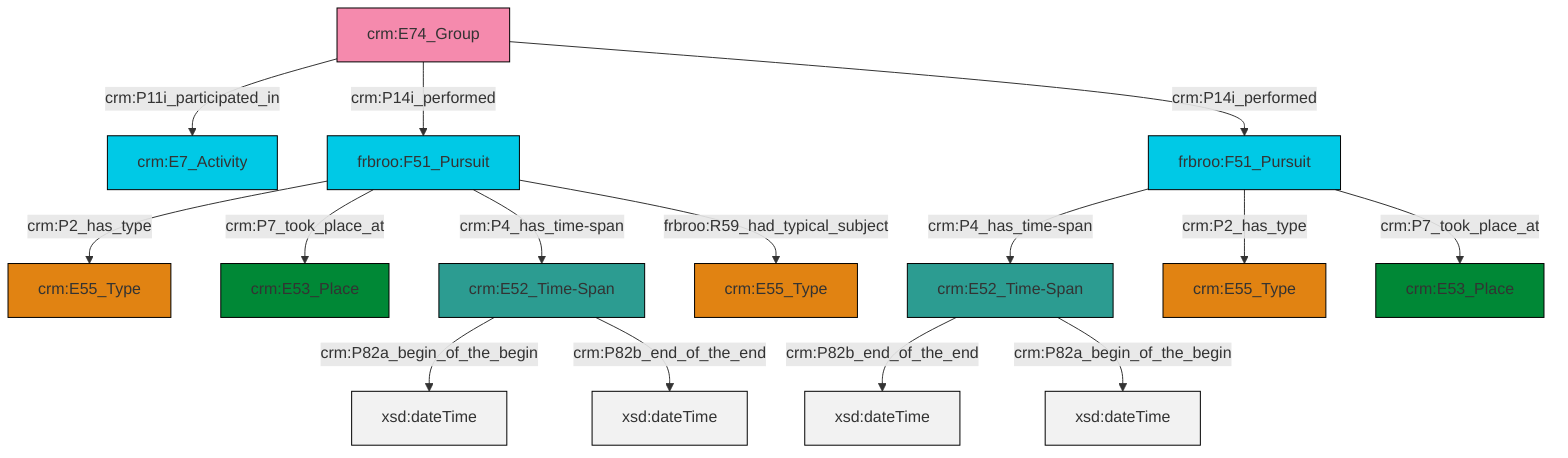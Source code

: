 graph TD
classDef Literal fill:#f2f2f2,stroke:#000000;
classDef CRM_Entity fill:#FFFFFF,stroke:#000000;
classDef Temporal_Entity fill:#00C9E6, stroke:#000000;
classDef Type fill:#E18312, stroke:#000000;
classDef Time-Span fill:#2C9C91, stroke:#000000;
classDef Appellation fill:#FFEB7F, stroke:#000000;
classDef Place fill:#008836, stroke:#000000;
classDef Persistent_Item fill:#B266B2, stroke:#000000;
classDef Conceptual_Object fill:#FFD700, stroke:#000000;
classDef Physical_Thing fill:#D2B48C, stroke:#000000;
classDef Actor fill:#f58aad, stroke:#000000;
classDef PC_Classes fill:#4ce600, stroke:#000000;
classDef Multi fill:#cccccc,stroke:#000000;

0["frbroo:F51_Pursuit"]:::Temporal_Entity -->|crm:P2_has_type| 2["crm:E55_Type"]:::Type
3["crm:E74_Group"]:::Actor -->|crm:P11i_participated_in| 4["crm:E7_Activity"]:::Temporal_Entity
7["frbroo:F51_Pursuit"]:::Temporal_Entity -->|crm:P4_has_time-span| 8["crm:E52_Time-Span"]:::Time-Span
0["frbroo:F51_Pursuit"]:::Temporal_Entity -->|crm:P7_took_place_at| 12["crm:E53_Place"]:::Place
0["frbroo:F51_Pursuit"]:::Temporal_Entity -->|crm:P4_has_time-span| 13["crm:E52_Time-Span"]:::Time-Span
8["crm:E52_Time-Span"]:::Time-Span -->|crm:P82b_end_of_the_end| 15[xsd:dateTime]:::Literal
0["frbroo:F51_Pursuit"]:::Temporal_Entity -->|frbroo:R59_had_typical_subject| 9["crm:E55_Type"]:::Type
13["crm:E52_Time-Span"]:::Time-Span -->|crm:P82a_begin_of_the_begin| 17[xsd:dateTime]:::Literal
8["crm:E52_Time-Span"]:::Time-Span -->|crm:P82a_begin_of_the_begin| 19[xsd:dateTime]:::Literal
7["frbroo:F51_Pursuit"]:::Temporal_Entity -->|crm:P2_has_type| 5["crm:E55_Type"]:::Type
13["crm:E52_Time-Span"]:::Time-Span -->|crm:P82b_end_of_the_end| 23[xsd:dateTime]:::Literal
3["crm:E74_Group"]:::Actor -->|crm:P14i_performed| 0["frbroo:F51_Pursuit"]:::Temporal_Entity
3["crm:E74_Group"]:::Actor -->|crm:P14i_performed| 7["frbroo:F51_Pursuit"]:::Temporal_Entity
7["frbroo:F51_Pursuit"]:::Temporal_Entity -->|crm:P7_took_place_at| 21["crm:E53_Place"]:::Place